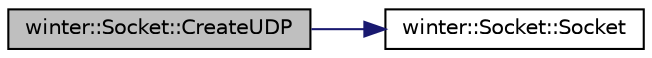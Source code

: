 digraph "winter::Socket::CreateUDP"
{
 // LATEX_PDF_SIZE
  edge [fontname="Helvetica",fontsize="10",labelfontname="Helvetica",labelfontsize="10"];
  node [fontname="Helvetica",fontsize="10",shape=record];
  rankdir="LR";
  Node1 [label="winter::Socket::CreateUDP",height=0.2,width=0.4,color="black", fillcolor="grey75", style="filled", fontcolor="black",tooltip="创建UDP Socket(满足地址类型)"];
  Node1 -> Node2 [color="midnightblue",fontsize="10",style="solid",fontname="Helvetica"];
  Node2 [label="winter::Socket::Socket",height=0.2,width=0.4,color="black", fillcolor="white", style="filled",URL="$classwinter_1_1Socket.html#a4a3ddfb5115035765347d566ac5da786",tooltip="Socket构造函数"];
}
